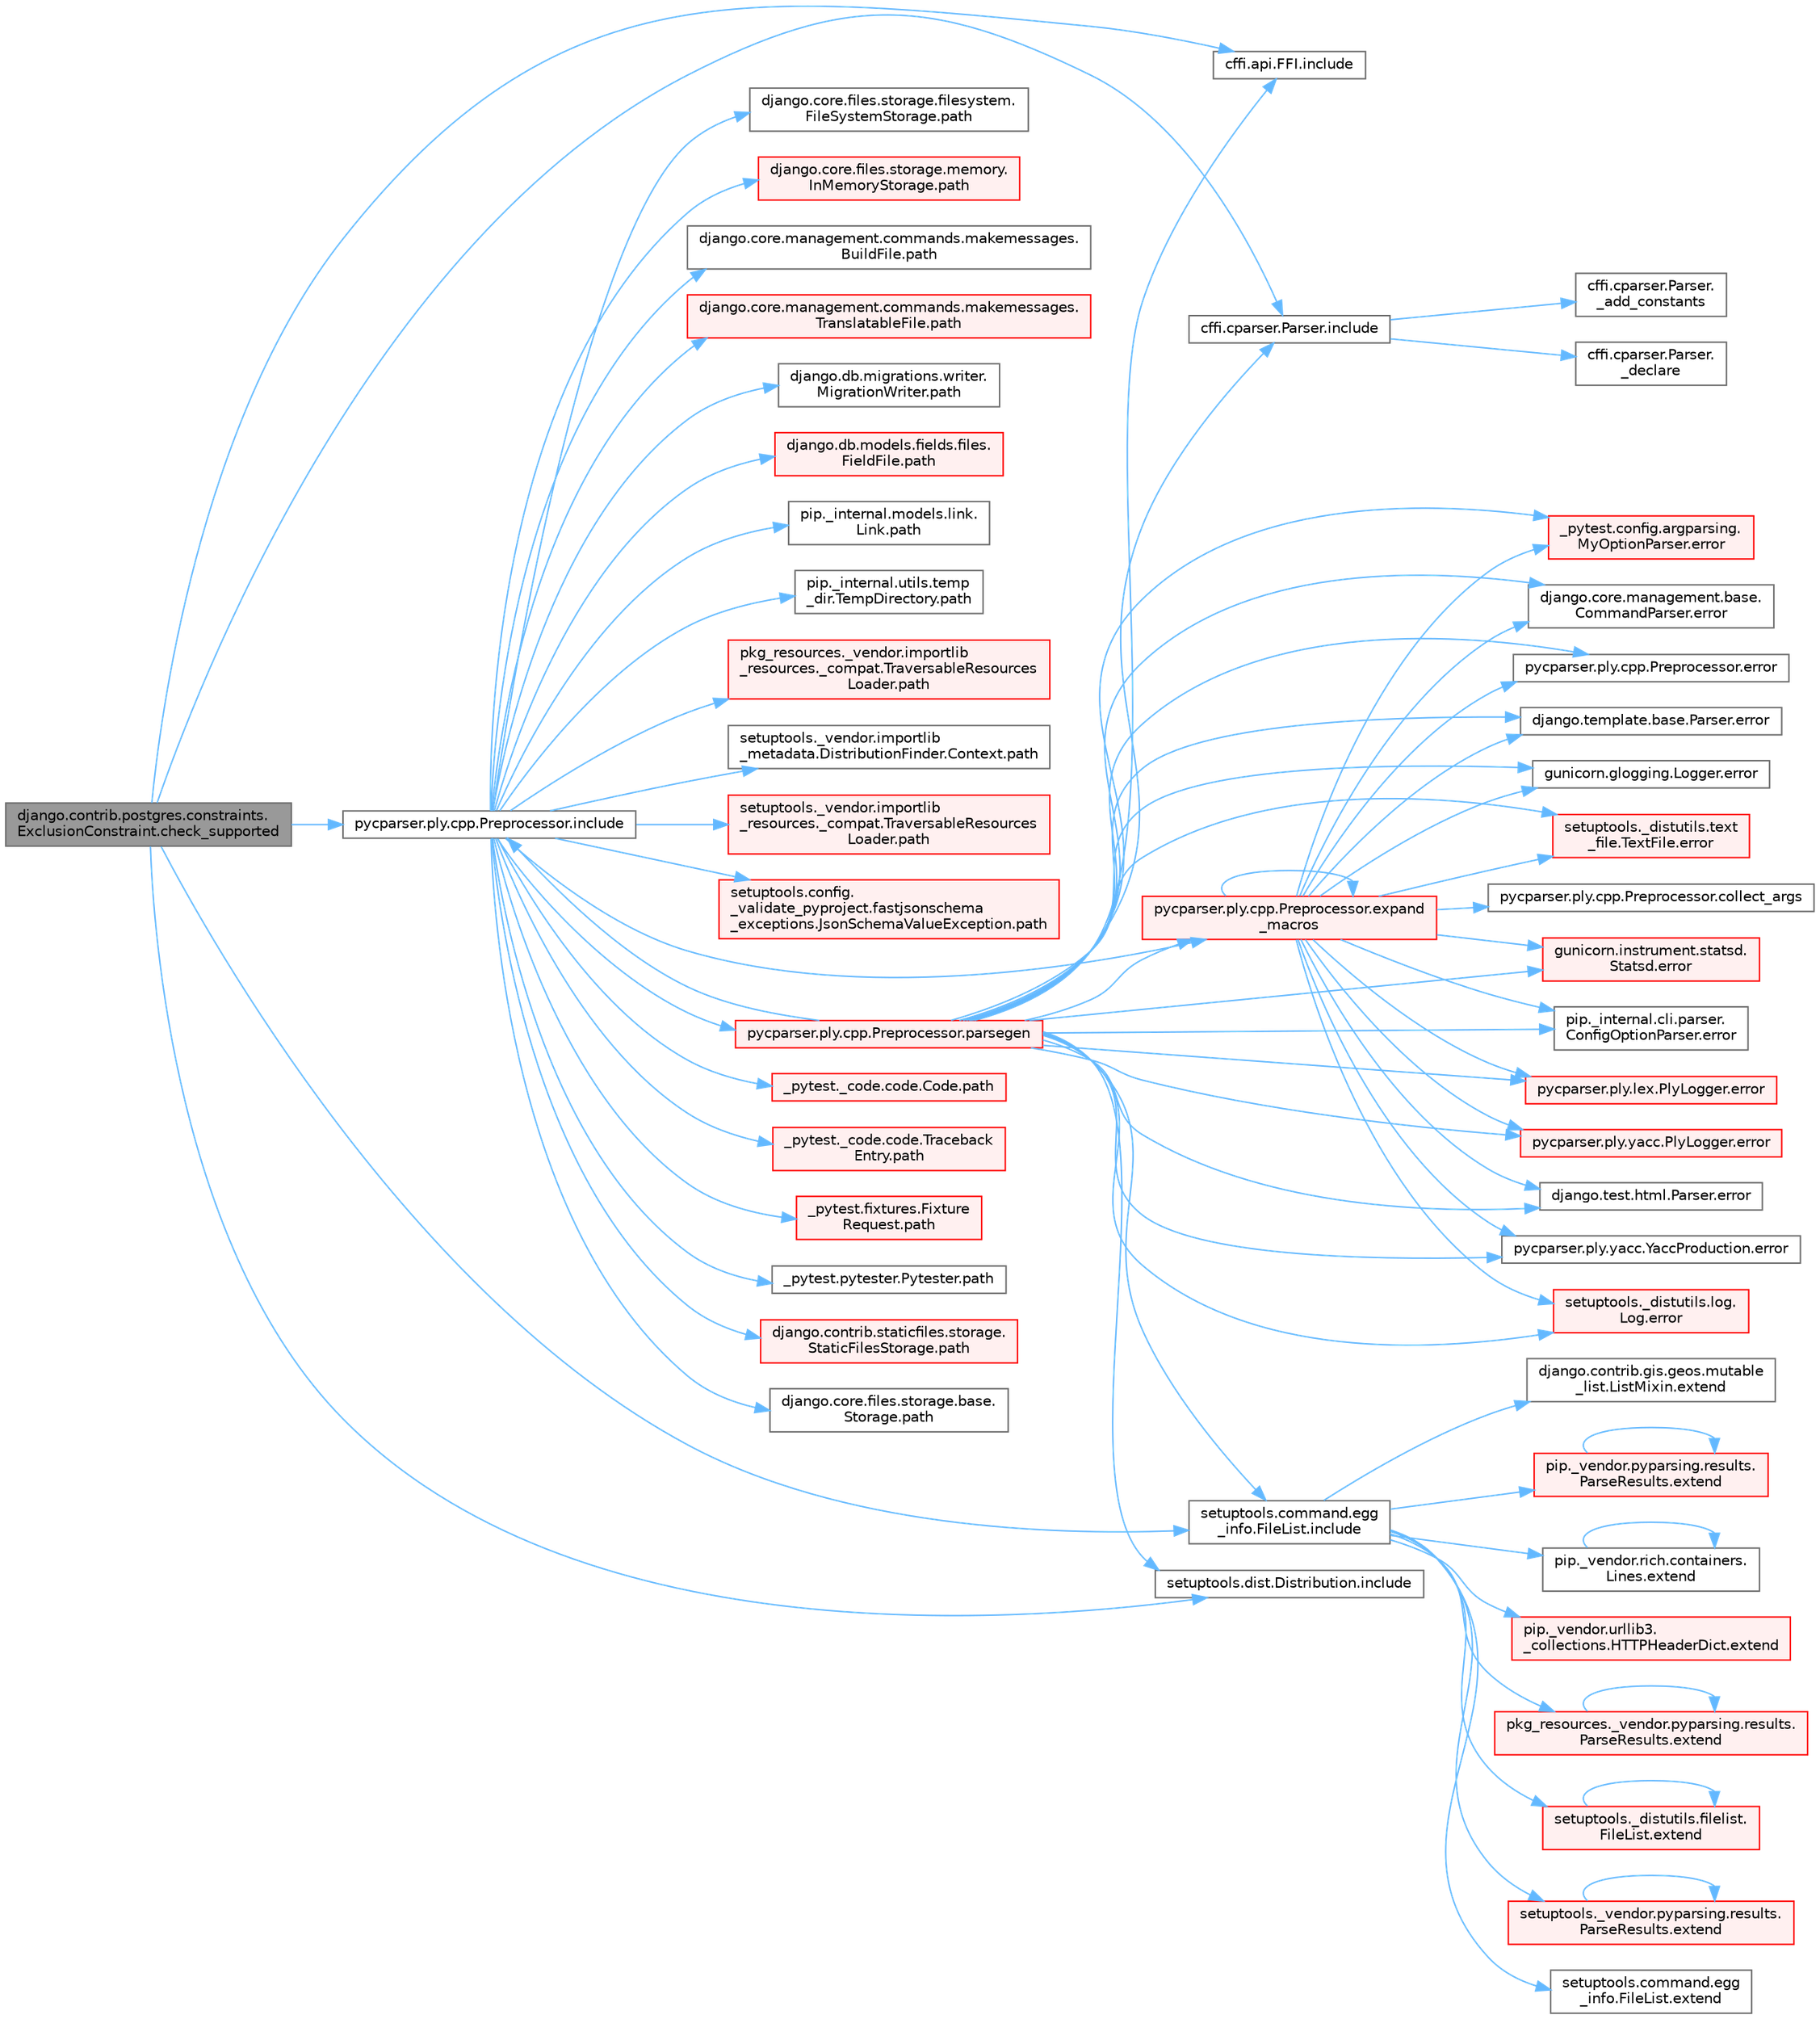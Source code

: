 digraph "django.contrib.postgres.constraints.ExclusionConstraint.check_supported"
{
 // LATEX_PDF_SIZE
  bgcolor="transparent";
  edge [fontname=Helvetica,fontsize=10,labelfontname=Helvetica,labelfontsize=10];
  node [fontname=Helvetica,fontsize=10,shape=box,height=0.2,width=0.4];
  rankdir="LR";
  Node1 [id="Node000001",label="django.contrib.postgres.constraints.\lExclusionConstraint.check_supported",height=0.2,width=0.4,color="gray40", fillcolor="grey60", style="filled", fontcolor="black",tooltip=" "];
  Node1 -> Node2 [id="edge1_Node000001_Node000002",color="steelblue1",style="solid",tooltip=" "];
  Node2 [id="Node000002",label="cffi.api.FFI.include",height=0.2,width=0.4,color="grey40", fillcolor="white", style="filled",URL="$classcffi_1_1api_1_1_f_f_i.html#a238704a5564e3e7b79bf91f18e793cd0",tooltip=" "];
  Node1 -> Node3 [id="edge2_Node000001_Node000003",color="steelblue1",style="solid",tooltip=" "];
  Node3 [id="Node000003",label="cffi.cparser.Parser.include",height=0.2,width=0.4,color="grey40", fillcolor="white", style="filled",URL="$classcffi_1_1cparser_1_1_parser.html#ab5cfc4516a1cb275b4e044182cdc2816",tooltip=" "];
  Node3 -> Node4 [id="edge3_Node000003_Node000004",color="steelblue1",style="solid",tooltip=" "];
  Node4 [id="Node000004",label="cffi.cparser.Parser.\l_add_constants",height=0.2,width=0.4,color="grey40", fillcolor="white", style="filled",URL="$classcffi_1_1cparser_1_1_parser.html#aaae3aff9ebb6ab5581eaa3707a4124ec",tooltip=" "];
  Node3 -> Node5 [id="edge4_Node000003_Node000005",color="steelblue1",style="solid",tooltip=" "];
  Node5 [id="Node000005",label="cffi.cparser.Parser.\l_declare",height=0.2,width=0.4,color="grey40", fillcolor="white", style="filled",URL="$classcffi_1_1cparser_1_1_parser.html#a0ee3e732439083dc143268638c387a99",tooltip=" "];
  Node1 -> Node6 [id="edge5_Node000001_Node000006",color="steelblue1",style="solid",tooltip=" "];
  Node6 [id="Node000006",label="pycparser.ply.cpp.Preprocessor.include",height=0.2,width=0.4,color="grey40", fillcolor="white", style="filled",URL="$classpycparser_1_1ply_1_1cpp_1_1_preprocessor.html#aa91b0516d72dcf45e3d21b35b84ea1e0",tooltip=" "];
  Node6 -> Node7 [id="edge6_Node000006_Node000007",color="steelblue1",style="solid",tooltip=" "];
  Node7 [id="Node000007",label="pycparser.ply.cpp.Preprocessor.expand\l_macros",height=0.2,width=0.4,color="red", fillcolor="#FFF0F0", style="filled",URL="$classpycparser_1_1ply_1_1cpp_1_1_preprocessor.html#a4ac7e926ac9f68ef96f58e704a570d42",tooltip=" "];
  Node7 -> Node8 [id="edge7_Node000007_Node000008",color="steelblue1",style="solid",tooltip=" "];
  Node8 [id="Node000008",label="pycparser.ply.cpp.Preprocessor.collect_args",height=0.2,width=0.4,color="grey40", fillcolor="white", style="filled",URL="$classpycparser_1_1ply_1_1cpp_1_1_preprocessor.html#ac152ad9de817ea9c5f019bd3d372cfeb",tooltip=" "];
  Node7 -> Node9 [id="edge8_Node000007_Node000009",color="steelblue1",style="solid",tooltip=" "];
  Node9 [id="Node000009",label="_pytest.config.argparsing.\lMyOptionParser.error",height=0.2,width=0.4,color="red", fillcolor="#FFF0F0", style="filled",URL="$class__pytest_1_1config_1_1argparsing_1_1_my_option_parser.html#afa605e3b10b021d3192df596a2af55e4",tooltip=" "];
  Node7 -> Node12 [id="edge9_Node000007_Node000012",color="steelblue1",style="solid",tooltip=" "];
  Node12 [id="Node000012",label="django.core.management.base.\lCommandParser.error",height=0.2,width=0.4,color="grey40", fillcolor="white", style="filled",URL="$classdjango_1_1core_1_1management_1_1base_1_1_command_parser.html#a8f60524680d1e5c70de7800e59578073",tooltip=" "];
  Node7 -> Node13 [id="edge10_Node000007_Node000013",color="steelblue1",style="solid",tooltip=" "];
  Node13 [id="Node000013",label="django.template.base.Parser.error",height=0.2,width=0.4,color="grey40", fillcolor="white", style="filled",URL="$classdjango_1_1template_1_1base_1_1_parser.html#ad75d5d46d6b8210f6e4dbab08ed53012",tooltip=" "];
  Node7 -> Node14 [id="edge11_Node000007_Node000014",color="steelblue1",style="solid",tooltip=" "];
  Node14 [id="Node000014",label="django.test.html.Parser.error",height=0.2,width=0.4,color="grey40", fillcolor="white", style="filled",URL="$classdjango_1_1test_1_1html_1_1_parser.html#a458164a9296ceed891d67f5fca97ac67",tooltip=" "];
  Node7 -> Node15 [id="edge12_Node000007_Node000015",color="steelblue1",style="solid",tooltip=" "];
  Node15 [id="Node000015",label="gunicorn.glogging.Logger.error",height=0.2,width=0.4,color="grey40", fillcolor="white", style="filled",URL="$classgunicorn_1_1glogging_1_1_logger.html#aeecb84dbc46a550d08e0ae8618d8b72c",tooltip=" "];
  Node7 -> Node16 [id="edge13_Node000007_Node000016",color="steelblue1",style="solid",tooltip=" "];
  Node16 [id="Node000016",label="gunicorn.instrument.statsd.\lStatsd.error",height=0.2,width=0.4,color="red", fillcolor="#FFF0F0", style="filled",URL="$classgunicorn_1_1instrument_1_1statsd_1_1_statsd.html#a00ca379c910e5842719e48e617504c12",tooltip=" "];
  Node7 -> Node4502 [id="edge14_Node000007_Node004502",color="steelblue1",style="solid",tooltip=" "];
  Node4502 [id="Node004502",label="pip._internal.cli.parser.\lConfigOptionParser.error",height=0.2,width=0.4,color="grey40", fillcolor="white", style="filled",URL="$classpip_1_1__internal_1_1cli_1_1parser_1_1_config_option_parser.html#a7f476706a72ac9c0f9862fff54f800b6",tooltip=" "];
  Node7 -> Node4503 [id="edge15_Node000007_Node004503",color="steelblue1",style="solid",tooltip=" "];
  Node4503 [id="Node004503",label="pycparser.ply.cpp.Preprocessor.error",height=0.2,width=0.4,color="grey40", fillcolor="white", style="filled",URL="$classpycparser_1_1ply_1_1cpp_1_1_preprocessor.html#a7e1ac62be845481431f1eba28c7c4dff",tooltip=" "];
  Node7 -> Node4504 [id="edge16_Node000007_Node004504",color="steelblue1",style="solid",tooltip=" "];
  Node4504 [id="Node004504",label="pycparser.ply.lex.PlyLogger.error",height=0.2,width=0.4,color="red", fillcolor="#FFF0F0", style="filled",URL="$classpycparser_1_1ply_1_1lex_1_1_ply_logger.html#acd6be9709e7b404943ae36e163141b25",tooltip=" "];
  Node7 -> Node4506 [id="edge17_Node000007_Node004506",color="steelblue1",style="solid",tooltip=" "];
  Node4506 [id="Node004506",label="pycparser.ply.yacc.PlyLogger.error",height=0.2,width=0.4,color="red", fillcolor="#FFF0F0", style="filled",URL="$classpycparser_1_1ply_1_1yacc_1_1_ply_logger.html#af6aeffc66660a97dae0fbedefc30be02",tooltip=" "];
  Node7 -> Node4507 [id="edge18_Node000007_Node004507",color="steelblue1",style="solid",tooltip=" "];
  Node4507 [id="Node004507",label="pycparser.ply.yacc.YaccProduction.error",height=0.2,width=0.4,color="grey40", fillcolor="white", style="filled",URL="$classpycparser_1_1ply_1_1yacc_1_1_yacc_production.html#afad8b69a6e498ad76e964d1d258fec4b",tooltip=" "];
  Node7 -> Node4508 [id="edge19_Node000007_Node004508",color="steelblue1",style="solid",tooltip=" "];
  Node4508 [id="Node004508",label="setuptools._distutils.log.\lLog.error",height=0.2,width=0.4,color="red", fillcolor="#FFF0F0", style="filled",URL="$classsetuptools_1_1__distutils_1_1log_1_1_log.html#a7bd864699d7c02ad3de0c09a76dee94f",tooltip=" "];
  Node7 -> Node4509 [id="edge20_Node000007_Node004509",color="steelblue1",style="solid",tooltip=" "];
  Node4509 [id="Node004509",label="setuptools._distutils.text\l_file.TextFile.error",height=0.2,width=0.4,color="red", fillcolor="#FFF0F0", style="filled",URL="$classsetuptools_1_1__distutils_1_1text__file_1_1_text_file.html#a670e0e2eae86ae71f328552dfcf2f451",tooltip=" "];
  Node7 -> Node7 [id="edge21_Node000007_Node000007",color="steelblue1",style="solid",tooltip=" "];
  Node6 -> Node4512 [id="edge22_Node000006_Node004512",color="steelblue1",style="solid",tooltip=" "];
  Node4512 [id="Node004512",label="pycparser.ply.cpp.Preprocessor.parsegen",height=0.2,width=0.4,color="red", fillcolor="#FFF0F0", style="filled",URL="$classpycparser_1_1ply_1_1cpp_1_1_preprocessor.html#aad71ed64ebab07f9eafb0b36f9108723",tooltip=" "];
  Node4512 -> Node9 [id="edge23_Node004512_Node000009",color="steelblue1",style="solid",tooltip=" "];
  Node4512 -> Node12 [id="edge24_Node004512_Node000012",color="steelblue1",style="solid",tooltip=" "];
  Node4512 -> Node13 [id="edge25_Node004512_Node000013",color="steelblue1",style="solid",tooltip=" "];
  Node4512 -> Node14 [id="edge26_Node004512_Node000014",color="steelblue1",style="solid",tooltip=" "];
  Node4512 -> Node15 [id="edge27_Node004512_Node000015",color="steelblue1",style="solid",tooltip=" "];
  Node4512 -> Node16 [id="edge28_Node004512_Node000016",color="steelblue1",style="solid",tooltip=" "];
  Node4512 -> Node4502 [id="edge29_Node004512_Node004502",color="steelblue1",style="solid",tooltip=" "];
  Node4512 -> Node4503 [id="edge30_Node004512_Node004503",color="steelblue1",style="solid",tooltip=" "];
  Node4512 -> Node4504 [id="edge31_Node004512_Node004504",color="steelblue1",style="solid",tooltip=" "];
  Node4512 -> Node4506 [id="edge32_Node004512_Node004506",color="steelblue1",style="solid",tooltip=" "];
  Node4512 -> Node4507 [id="edge33_Node004512_Node004507",color="steelblue1",style="solid",tooltip=" "];
  Node4512 -> Node4508 [id="edge34_Node004512_Node004508",color="steelblue1",style="solid",tooltip=" "];
  Node4512 -> Node4509 [id="edge35_Node004512_Node004509",color="steelblue1",style="solid",tooltip=" "];
  Node4512 -> Node7 [id="edge36_Node004512_Node000007",color="steelblue1",style="solid",tooltip=" "];
  Node4512 -> Node2 [id="edge37_Node004512_Node000002",color="steelblue1",style="solid",tooltip=" "];
  Node4512 -> Node3 [id="edge38_Node004512_Node000003",color="steelblue1",style="solid",tooltip=" "];
  Node4512 -> Node6 [id="edge39_Node004512_Node000006",color="steelblue1",style="solid",tooltip=" "];
  Node4512 -> Node3134 [id="edge40_Node004512_Node003134",color="steelblue1",style="solid",tooltip=" "];
  Node3134 [id="Node003134",label="setuptools.command.egg\l_info.FileList.include",height=0.2,width=0.4,color="grey40", fillcolor="white", style="filled",URL="$classsetuptools_1_1command_1_1egg__info_1_1_file_list.html#a607fa79fcff4595945fdfb1f266eb132",tooltip=" "];
  Node3134 -> Node3135 [id="edge41_Node003134_Node003135",color="steelblue1",style="solid",tooltip=" "];
  Node3135 [id="Node003135",label="django.contrib.gis.geos.mutable\l_list.ListMixin.extend",height=0.2,width=0.4,color="grey40", fillcolor="white", style="filled",URL="$classdjango_1_1contrib_1_1gis_1_1geos_1_1mutable__list_1_1_list_mixin.html#ac54d378ddda85375092a3504b9c41ad2",tooltip=" "];
  Node3134 -> Node3136 [id="edge42_Node003134_Node003136",color="steelblue1",style="solid",tooltip=" "];
  Node3136 [id="Node003136",label="pip._vendor.pyparsing.results.\lParseResults.extend",height=0.2,width=0.4,color="red", fillcolor="#FFF0F0", style="filled",URL="$classpip_1_1__vendor_1_1pyparsing_1_1results_1_1_parse_results.html#a3a8a69368a4bca23dd54b356a2a06946",tooltip=" "];
  Node3136 -> Node3136 [id="edge43_Node003136_Node003136",color="steelblue1",style="solid",tooltip=" "];
  Node3134 -> Node3138 [id="edge44_Node003134_Node003138",color="steelblue1",style="solid",tooltip=" "];
  Node3138 [id="Node003138",label="pip._vendor.rich.containers.\lLines.extend",height=0.2,width=0.4,color="grey40", fillcolor="white", style="filled",URL="$classpip_1_1__vendor_1_1rich_1_1containers_1_1_lines.html#ac2f104475218f1e94a04d898a5e634ca",tooltip=" "];
  Node3138 -> Node3138 [id="edge45_Node003138_Node003138",color="steelblue1",style="solid",tooltip=" "];
  Node3134 -> Node3139 [id="edge46_Node003134_Node003139",color="steelblue1",style="solid",tooltip=" "];
  Node3139 [id="Node003139",label="pip._vendor.urllib3.\l_collections.HTTPHeaderDict.extend",height=0.2,width=0.4,color="red", fillcolor="#FFF0F0", style="filled",URL="$classpip_1_1__vendor_1_1urllib3_1_1__collections_1_1_h_t_t_p_header_dict.html#a2e1d7729c6ade1c90e37914063295d1f",tooltip=" "];
  Node3134 -> Node3385 [id="edge47_Node003134_Node003385",color="steelblue1",style="solid",tooltip=" "];
  Node3385 [id="Node003385",label="pkg_resources._vendor.pyparsing.results.\lParseResults.extend",height=0.2,width=0.4,color="red", fillcolor="#FFF0F0", style="filled",URL="$classpkg__resources_1_1__vendor_1_1pyparsing_1_1results_1_1_parse_results.html#a72e8060e72d308428923c84a049d11b1",tooltip=" "];
  Node3385 -> Node3385 [id="edge48_Node003385_Node003385",color="steelblue1",style="solid",tooltip=" "];
  Node3134 -> Node3395 [id="edge49_Node003134_Node003395",color="steelblue1",style="solid",tooltip=" "];
  Node3395 [id="Node003395",label="setuptools._distutils.filelist.\lFileList.extend",height=0.2,width=0.4,color="red", fillcolor="#FFF0F0", style="filled",URL="$classsetuptools_1_1__distutils_1_1filelist_1_1_file_list.html#afbb5d33eba4b305a48c0864d954956a4",tooltip=" "];
  Node3395 -> Node3395 [id="edge50_Node003395_Node003395",color="steelblue1",style="solid",tooltip=" "];
  Node3134 -> Node3396 [id="edge51_Node003134_Node003396",color="steelblue1",style="solid",tooltip=" "];
  Node3396 [id="Node003396",label="setuptools._vendor.pyparsing.results.\lParseResults.extend",height=0.2,width=0.4,color="red", fillcolor="#FFF0F0", style="filled",URL="$classsetuptools_1_1__vendor_1_1pyparsing_1_1results_1_1_parse_results.html#aa11ff3f0723c175143645b9325417229",tooltip=" "];
  Node3396 -> Node3396 [id="edge52_Node003396_Node003396",color="steelblue1",style="solid",tooltip=" "];
  Node3134 -> Node3397 [id="edge53_Node003134_Node003397",color="steelblue1",style="solid",tooltip=" "];
  Node3397 [id="Node003397",label="setuptools.command.egg\l_info.FileList.extend",height=0.2,width=0.4,color="grey40", fillcolor="white", style="filled",URL="$classsetuptools_1_1command_1_1egg__info_1_1_file_list.html#a82aa2544655d2015a1211bb3350e3f84",tooltip=" "];
  Node4512 -> Node3398 [id="edge54_Node004512_Node003398",color="steelblue1",style="solid",tooltip=" "];
  Node3398 [id="Node003398",label="setuptools.dist.Distribution.include",height=0.2,width=0.4,color="grey40", fillcolor="white", style="filled",URL="$classsetuptools_1_1dist_1_1_distribution.html#acbda718774c4c011674f0ac10163300c",tooltip=" "];
  Node6 -> Node486 [id="edge55_Node000006_Node000486",color="steelblue1",style="solid",tooltip=" "];
  Node486 [id="Node000486",label="_pytest._code.code.Code.path",height=0.2,width=0.4,color="red", fillcolor="#FFF0F0", style="filled",URL="$class__pytest_1_1__code_1_1code_1_1_code.html#a1dae55e90750fe77c7517f806a14d864",tooltip=" "];
  Node6 -> Node487 [id="edge56_Node000006_Node000487",color="steelblue1",style="solid",tooltip=" "];
  Node487 [id="Node000487",label="_pytest._code.code.Traceback\lEntry.path",height=0.2,width=0.4,color="red", fillcolor="#FFF0F0", style="filled",URL="$class__pytest_1_1__code_1_1code_1_1_traceback_entry.html#a5a88b9ae4623733566450a9e7d8387c0",tooltip=" "];
  Node6 -> Node488 [id="edge57_Node000006_Node000488",color="steelblue1",style="solid",tooltip=" "];
  Node488 [id="Node000488",label="_pytest.fixtures.Fixture\lRequest.path",height=0.2,width=0.4,color="red", fillcolor="#FFF0F0", style="filled",URL="$class__pytest_1_1fixtures_1_1_fixture_request.html#a6f6db59812d121b54cd67d5e434e1451",tooltip=" "];
  Node6 -> Node494 [id="edge58_Node000006_Node000494",color="steelblue1",style="solid",tooltip=" "];
  Node494 [id="Node000494",label="_pytest.pytester.Pytester.path",height=0.2,width=0.4,color="grey40", fillcolor="white", style="filled",URL="$class__pytest_1_1pytester_1_1_pytester.html#a403c804f74a87f5e5705774fa896cc1f",tooltip=" "];
  Node6 -> Node495 [id="edge59_Node000006_Node000495",color="steelblue1",style="solid",tooltip=" "];
  Node495 [id="Node000495",label="django.contrib.staticfiles.storage.\lStaticFilesStorage.path",height=0.2,width=0.4,color="red", fillcolor="#FFF0F0", style="filled",URL="$classdjango_1_1contrib_1_1staticfiles_1_1storage_1_1_static_files_storage.html#a4e96cc92fbde7423d1b74f3a50fc0bf6",tooltip=" "];
  Node6 -> Node637 [id="edge60_Node000006_Node000637",color="steelblue1",style="solid",tooltip=" "];
  Node637 [id="Node000637",label="django.core.files.storage.base.\lStorage.path",height=0.2,width=0.4,color="grey40", fillcolor="white", style="filled",URL="$classdjango_1_1core_1_1files_1_1storage_1_1base_1_1_storage.html#a9be8d49a55131dbbab2c5fd57f7e772c",tooltip=" "];
  Node6 -> Node638 [id="edge61_Node000006_Node000638",color="steelblue1",style="solid",tooltip=" "];
  Node638 [id="Node000638",label="django.core.files.storage.filesystem.\lFileSystemStorage.path",height=0.2,width=0.4,color="grey40", fillcolor="white", style="filled",URL="$classdjango_1_1core_1_1files_1_1storage_1_1filesystem_1_1_file_system_storage.html#abf8a7e88eedec3e1b2ea965cc0858d17",tooltip=" "];
  Node6 -> Node639 [id="edge62_Node000006_Node000639",color="steelblue1",style="solid",tooltip=" "];
  Node639 [id="Node000639",label="django.core.files.storage.memory.\lInMemoryStorage.path",height=0.2,width=0.4,color="red", fillcolor="#FFF0F0", style="filled",URL="$classdjango_1_1core_1_1files_1_1storage_1_1memory_1_1_in_memory_storage.html#a466c8e28fd11839318d2e4454b8ef89f",tooltip=" "];
  Node6 -> Node643 [id="edge63_Node000006_Node000643",color="steelblue1",style="solid",tooltip=" "];
  Node643 [id="Node000643",label="django.core.management.commands.makemessages.\lBuildFile.path",height=0.2,width=0.4,color="grey40", fillcolor="white", style="filled",URL="$classdjango_1_1core_1_1management_1_1commands_1_1makemessages_1_1_build_file.html#ac06388718e902543bc00a7c6565105fc",tooltip=" "];
  Node6 -> Node644 [id="edge64_Node000006_Node000644",color="steelblue1",style="solid",tooltip=" "];
  Node644 [id="Node000644",label="django.core.management.commands.makemessages.\lTranslatableFile.path",height=0.2,width=0.4,color="red", fillcolor="#FFF0F0", style="filled",URL="$classdjango_1_1core_1_1management_1_1commands_1_1makemessages_1_1_translatable_file.html#ad851d5e6b8a65f5915ccfd4a30fb8026",tooltip=" "];
  Node6 -> Node645 [id="edge65_Node000006_Node000645",color="steelblue1",style="solid",tooltip=" "];
  Node645 [id="Node000645",label="django.db.migrations.writer.\lMigrationWriter.path",height=0.2,width=0.4,color="grey40", fillcolor="white", style="filled",URL="$classdjango_1_1db_1_1migrations_1_1writer_1_1_migration_writer.html#a45469d67e8f80996c982470d36136184",tooltip=" "];
  Node6 -> Node646 [id="edge66_Node000006_Node000646",color="steelblue1",style="solid",tooltip=" "];
  Node646 [id="Node000646",label="django.db.models.fields.files.\lFieldFile.path",height=0.2,width=0.4,color="red", fillcolor="#FFF0F0", style="filled",URL="$classdjango_1_1db_1_1models_1_1fields_1_1files_1_1_field_file.html#ae91c4ed0643fb9bd8959d0db8eb44f80",tooltip=" "];
  Node6 -> Node1472 [id="edge67_Node000006_Node001472",color="steelblue1",style="solid",tooltip=" "];
  Node1472 [id="Node001472",label="pip._internal.models.link.\lLink.path",height=0.2,width=0.4,color="grey40", fillcolor="white", style="filled",URL="$classpip_1_1__internal_1_1models_1_1link_1_1_link.html#a30f454216dcb615e3ed986238490f180",tooltip=" "];
  Node6 -> Node1473 [id="edge68_Node000006_Node001473",color="steelblue1",style="solid",tooltip=" "];
  Node1473 [id="Node001473",label="pip._internal.utils.temp\l_dir.TempDirectory.path",height=0.2,width=0.4,color="grey40", fillcolor="white", style="filled",URL="$classpip_1_1__internal_1_1utils_1_1temp__dir_1_1_temp_directory.html#afe6b2d95c070c6570957de5696ff3a6e",tooltip=" "];
  Node6 -> Node1474 [id="edge69_Node000006_Node001474",color="steelblue1",style="solid",tooltip=" "];
  Node1474 [id="Node001474",label="pkg_resources._vendor.importlib\l_resources._compat.TraversableResources\lLoader.path",height=0.2,width=0.4,color="red", fillcolor="#FFF0F0", style="filled",URL="$classpkg__resources_1_1__vendor_1_1importlib__resources_1_1__compat_1_1_traversable_resources_loader.html#acfc17872a53cbe02f6c34eda2bb162f2",tooltip=" "];
  Node6 -> Node1476 [id="edge70_Node000006_Node001476",color="steelblue1",style="solid",tooltip=" "];
  Node1476 [id="Node001476",label="setuptools._vendor.importlib\l_metadata.DistributionFinder.Context.path",height=0.2,width=0.4,color="grey40", fillcolor="white", style="filled",URL="$classsetuptools_1_1__vendor_1_1importlib__metadata_1_1_distribution_finder_1_1_context.html#a84a429ddce40738ea5c0edb53799ee8d",tooltip=" "];
  Node6 -> Node1477 [id="edge71_Node000006_Node001477",color="steelblue1",style="solid",tooltip=" "];
  Node1477 [id="Node001477",label="setuptools._vendor.importlib\l_resources._compat.TraversableResources\lLoader.path",height=0.2,width=0.4,color="red", fillcolor="#FFF0F0", style="filled",URL="$classsetuptools_1_1__vendor_1_1importlib__resources_1_1__compat_1_1_traversable_resources_loader.html#a9b9cf5b6723d48f7a779b6ae71d53699",tooltip=" "];
  Node6 -> Node1478 [id="edge72_Node000006_Node001478",color="steelblue1",style="solid",tooltip=" "];
  Node1478 [id="Node001478",label="setuptools.config.\l_validate_pyproject.fastjsonschema\l_exceptions.JsonSchemaValueException.path",height=0.2,width=0.4,color="red", fillcolor="#FFF0F0", style="filled",URL="$classsetuptools_1_1config_1_1__validate__pyproject_1_1fastjsonschema__exceptions_1_1_json_schema_value_exception.html#a59179b3d1dc16c7087530bbc10bcf857",tooltip=" "];
  Node1 -> Node3134 [id="edge73_Node000001_Node003134",color="steelblue1",style="solid",tooltip=" "];
  Node1 -> Node3398 [id="edge74_Node000001_Node003398",color="steelblue1",style="solid",tooltip=" "];
}
